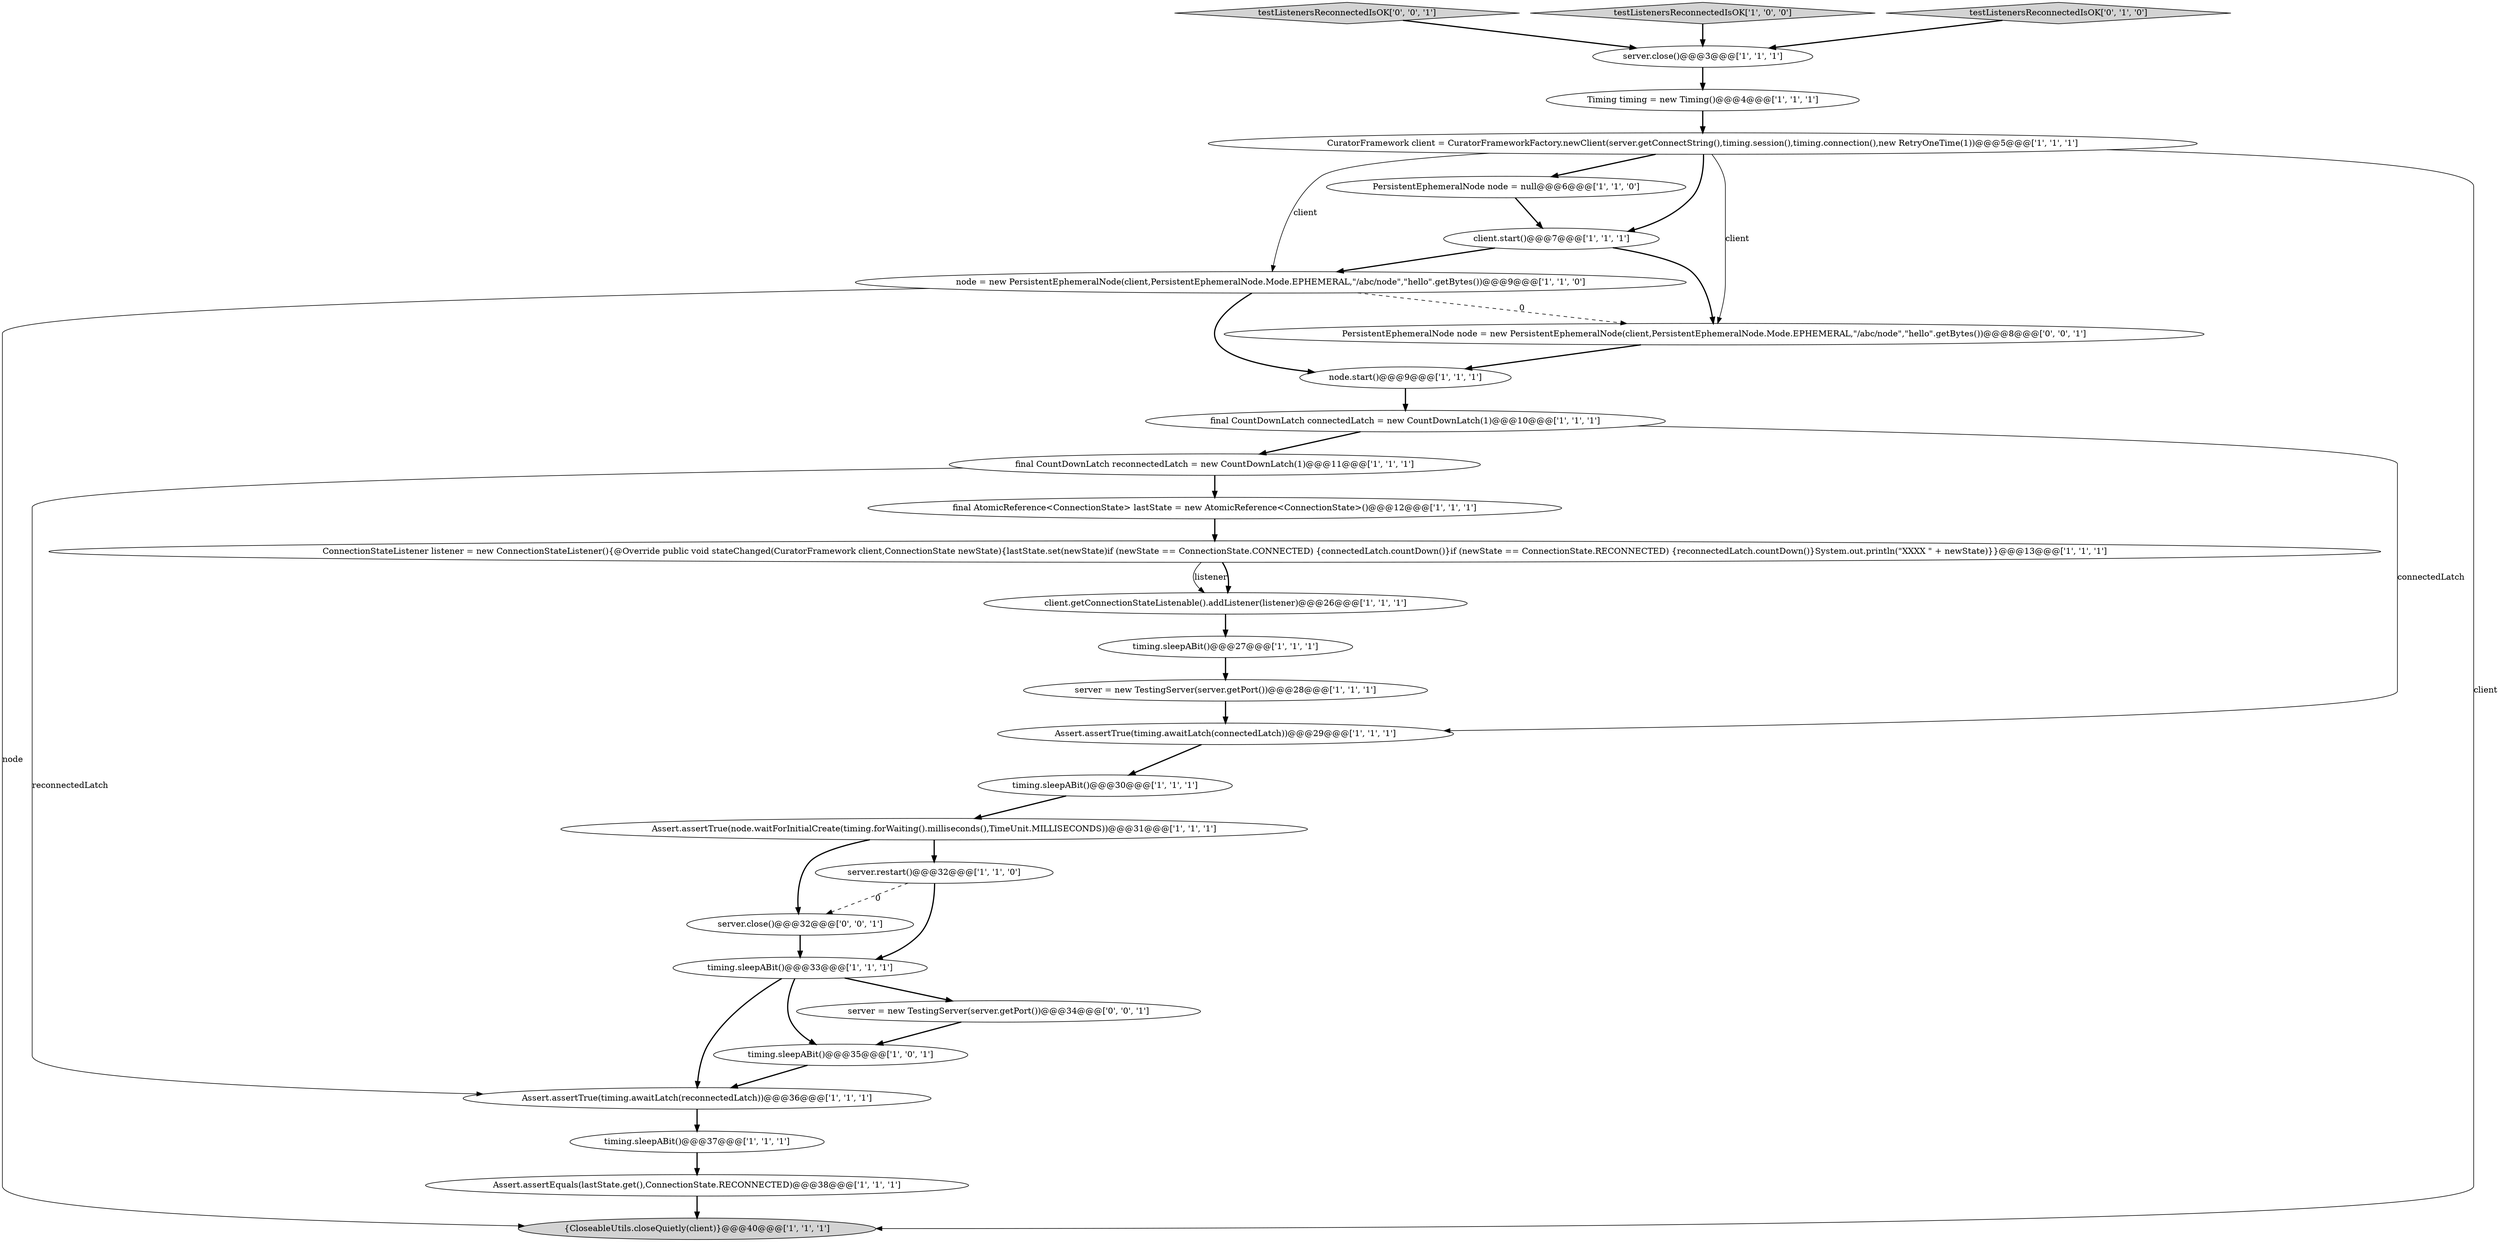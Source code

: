 digraph {
10 [style = filled, label = "timing.sleepABit()@@@35@@@['1', '0', '1']", fillcolor = white, shape = ellipse image = "AAA0AAABBB1BBB"];
24 [style = filled, label = "Assert.assertTrue(timing.awaitLatch(reconnectedLatch))@@@36@@@['1', '1', '1']", fillcolor = white, shape = ellipse image = "AAA0AAABBB1BBB"];
13 [style = filled, label = "client.getConnectionStateListenable().addListener(listener)@@@26@@@['1', '1', '1']", fillcolor = white, shape = ellipse image = "AAA0AAABBB1BBB"];
2 [style = filled, label = "node = new PersistentEphemeralNode(client,PersistentEphemeralNode.Mode.EPHEMERAL,\"/abc/node\",\"hello\".getBytes())@@@9@@@['1', '1', '0']", fillcolor = white, shape = ellipse image = "AAA0AAABBB1BBB"];
18 [style = filled, label = "server = new TestingServer(server.getPort())@@@28@@@['1', '1', '1']", fillcolor = white, shape = ellipse image = "AAA0AAABBB1BBB"];
16 [style = filled, label = "{CloseableUtils.closeQuietly(client)}@@@40@@@['1', '1', '1']", fillcolor = lightgray, shape = ellipse image = "AAA0AAABBB1BBB"];
0 [style = filled, label = "server.restart()@@@32@@@['1', '1', '0']", fillcolor = white, shape = ellipse image = "AAA0AAABBB1BBB"];
3 [style = filled, label = "timing.sleepABit()@@@27@@@['1', '1', '1']", fillcolor = white, shape = ellipse image = "AAA0AAABBB1BBB"];
15 [style = filled, label = "timing.sleepABit()@@@37@@@['1', '1', '1']", fillcolor = white, shape = ellipse image = "AAA0AAABBB1BBB"];
12 [style = filled, label = "CuratorFramework client = CuratorFrameworkFactory.newClient(server.getConnectString(),timing.session(),timing.connection(),new RetryOneTime(1))@@@5@@@['1', '1', '1']", fillcolor = white, shape = ellipse image = "AAA0AAABBB1BBB"];
1 [style = filled, label = "Assert.assertEquals(lastState.get(),ConnectionState.RECONNECTED)@@@38@@@['1', '1', '1']", fillcolor = white, shape = ellipse image = "AAA0AAABBB1BBB"];
7 [style = filled, label = "final AtomicReference<ConnectionState> lastState = new AtomicReference<ConnectionState>()@@@12@@@['1', '1', '1']", fillcolor = white, shape = ellipse image = "AAA0AAABBB1BBB"];
17 [style = filled, label = "final CountDownLatch reconnectedLatch = new CountDownLatch(1)@@@11@@@['1', '1', '1']", fillcolor = white, shape = ellipse image = "AAA0AAABBB1BBB"];
19 [style = filled, label = "node.start()@@@9@@@['1', '1', '1']", fillcolor = white, shape = ellipse image = "AAA0AAABBB1BBB"];
20 [style = filled, label = "Assert.assertTrue(timing.awaitLatch(connectedLatch))@@@29@@@['1', '1', '1']", fillcolor = white, shape = ellipse image = "AAA0AAABBB1BBB"];
6 [style = filled, label = "PersistentEphemeralNode node = null@@@6@@@['1', '1', '0']", fillcolor = white, shape = ellipse image = "AAA0AAABBB1BBB"];
29 [style = filled, label = "testListenersReconnectedIsOK['0', '0', '1']", fillcolor = lightgray, shape = diamond image = "AAA0AAABBB3BBB"];
5 [style = filled, label = "Timing timing = new Timing()@@@4@@@['1', '1', '1']", fillcolor = white, shape = ellipse image = "AAA0AAABBB1BBB"];
23 [style = filled, label = "client.start()@@@7@@@['1', '1', '1']", fillcolor = white, shape = ellipse image = "AAA0AAABBB1BBB"];
14 [style = filled, label = "timing.sleepABit()@@@30@@@['1', '1', '1']", fillcolor = white, shape = ellipse image = "AAA0AAABBB1BBB"];
9 [style = filled, label = "timing.sleepABit()@@@33@@@['1', '1', '1']", fillcolor = white, shape = ellipse image = "AAA0AAABBB1BBB"];
21 [style = filled, label = "server.close()@@@3@@@['1', '1', '1']", fillcolor = white, shape = ellipse image = "AAA0AAABBB1BBB"];
11 [style = filled, label = "final CountDownLatch connectedLatch = new CountDownLatch(1)@@@10@@@['1', '1', '1']", fillcolor = white, shape = ellipse image = "AAA0AAABBB1BBB"];
4 [style = filled, label = "testListenersReconnectedIsOK['1', '0', '0']", fillcolor = lightgray, shape = diamond image = "AAA0AAABBB1BBB"];
27 [style = filled, label = "PersistentEphemeralNode node = new PersistentEphemeralNode(client,PersistentEphemeralNode.Mode.EPHEMERAL,\"/abc/node\",\"hello\".getBytes())@@@8@@@['0', '0', '1']", fillcolor = white, shape = ellipse image = "AAA0AAABBB3BBB"];
28 [style = filled, label = "server = new TestingServer(server.getPort())@@@34@@@['0', '0', '1']", fillcolor = white, shape = ellipse image = "AAA0AAABBB3BBB"];
8 [style = filled, label = "ConnectionStateListener listener = new ConnectionStateListener(){@Override public void stateChanged(CuratorFramework client,ConnectionState newState){lastState.set(newState)if (newState == ConnectionState.CONNECTED) {connectedLatch.countDown()}if (newState == ConnectionState.RECONNECTED) {reconnectedLatch.countDown()}System.out.println(\"XXXX \" + newState)}}@@@13@@@['1', '1', '1']", fillcolor = white, shape = ellipse image = "AAA0AAABBB1BBB"];
26 [style = filled, label = "server.close()@@@32@@@['0', '0', '1']", fillcolor = white, shape = ellipse image = "AAA0AAABBB3BBB"];
22 [style = filled, label = "Assert.assertTrue(node.waitForInitialCreate(timing.forWaiting().milliseconds(),TimeUnit.MILLISECONDS))@@@31@@@['1', '1', '1']", fillcolor = white, shape = ellipse image = "AAA0AAABBB1BBB"];
25 [style = filled, label = "testListenersReconnectedIsOK['0', '1', '0']", fillcolor = lightgray, shape = diamond image = "AAA0AAABBB2BBB"];
29->21 [style = bold, label=""];
23->2 [style = bold, label=""];
0->26 [style = dashed, label="0"];
7->8 [style = bold, label=""];
18->20 [style = bold, label=""];
15->1 [style = bold, label=""];
10->24 [style = bold, label=""];
12->16 [style = solid, label="client"];
22->0 [style = bold, label=""];
12->27 [style = solid, label="client"];
24->15 [style = bold, label=""];
0->9 [style = bold, label=""];
12->2 [style = solid, label="client"];
17->24 [style = solid, label="reconnectedLatch"];
2->27 [style = dashed, label="0"];
11->20 [style = solid, label="connectedLatch"];
2->16 [style = solid, label="node"];
11->17 [style = bold, label=""];
12->23 [style = bold, label=""];
3->18 [style = bold, label=""];
26->9 [style = bold, label=""];
25->21 [style = bold, label=""];
2->19 [style = bold, label=""];
9->24 [style = bold, label=""];
22->26 [style = bold, label=""];
19->11 [style = bold, label=""];
8->13 [style = solid, label="listener"];
21->5 [style = bold, label=""];
8->13 [style = bold, label=""];
13->3 [style = bold, label=""];
5->12 [style = bold, label=""];
27->19 [style = bold, label=""];
28->10 [style = bold, label=""];
9->28 [style = bold, label=""];
17->7 [style = bold, label=""];
1->16 [style = bold, label=""];
20->14 [style = bold, label=""];
6->23 [style = bold, label=""];
4->21 [style = bold, label=""];
12->6 [style = bold, label=""];
9->10 [style = bold, label=""];
23->27 [style = bold, label=""];
14->22 [style = bold, label=""];
}
